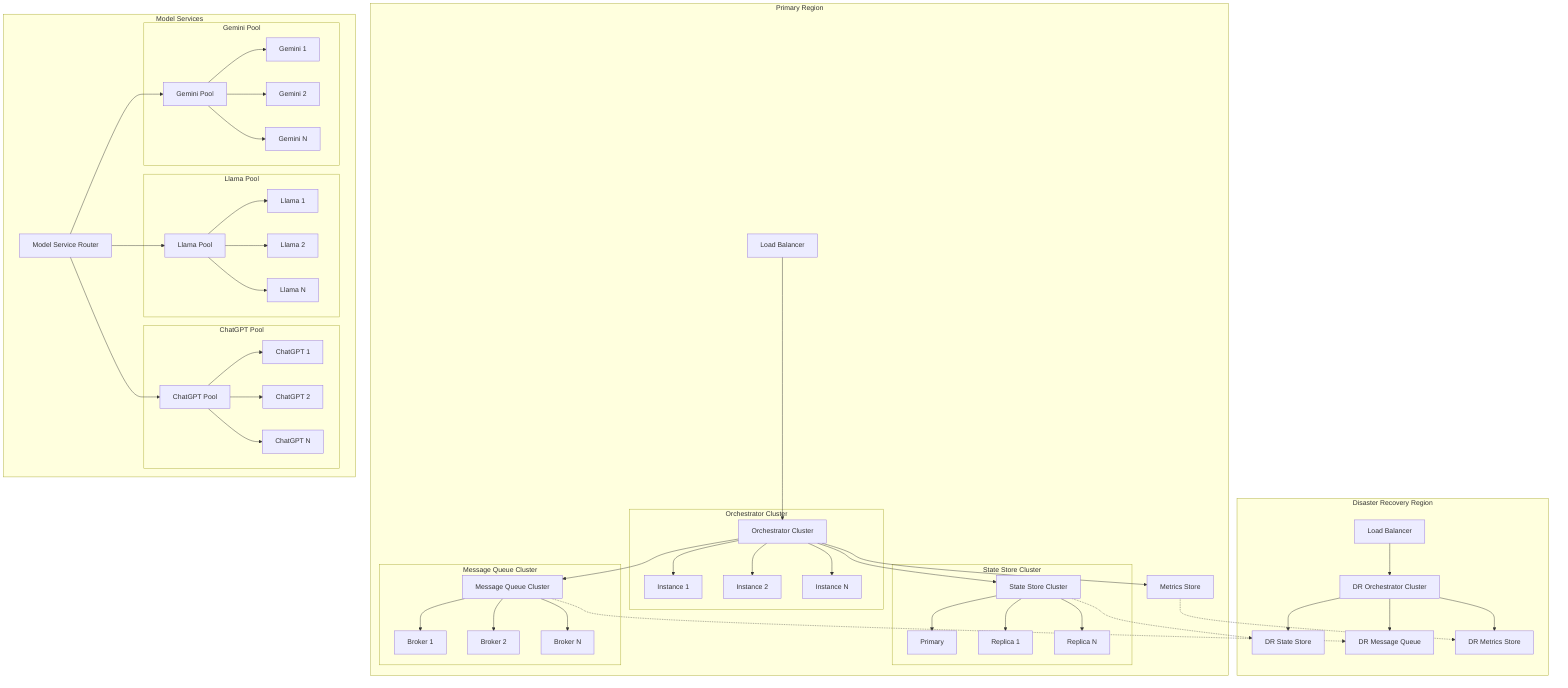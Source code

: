 flowchart TD
    subgraph "Primary Region"
        LB1[Load Balancer] --> ORC1[Orchestrator Cluster]
        ORC1 --> SS1[State Store Cluster]
        ORC1 --> MQ1[Message Queue Cluster]
        ORC1 --> MS1[Metrics Store]

        subgraph "Orchestrator Cluster"
            ORC1 --> OI1[Instance 1]
            ORC1 --> OI2[Instance 2]
            ORC1 --> OI3[Instance N]
        end

        subgraph "State Store Cluster"
            SS1 --> SS1_1[Primary]
            SS1 --> SS1_2[Replica 1]
            SS1 --> SS1_3[Replica N]
        end

        subgraph "Message Queue Cluster"
            MQ1 --> MQ1_1[Broker 1]
            MQ1 --> MQ1_2[Broker 2]
            MQ1 --> MQ1_3[Broker N]
        end
    end

    subgraph "Disaster Recovery Region"
        LB2[Load Balancer] --> ORC2[DR Orchestrator Cluster]
        ORC2 --> SS2[DR State Store]
        ORC2 --> MQ2[DR Message Queue]
        ORC2 --> MS2[DR Metrics Store]
    end

    subgraph "Model Services"
        MS[Model Service Router]
        MS --> L1[Llama Pool]
        MS --> C1[ChatGPT Pool]
        MS --> G1[Gemini Pool]

        subgraph "Llama Pool"
            L1 --> LL1[Llama 1]
            L1 --> LL2[Llama 2]
            L1 --> LL3[Llama N]
        end

        subgraph "ChatGPT Pool"
            C1 --> CG1[ChatGPT 1]
            C1 --> CG2[ChatGPT 2]
            C1 --> CG3[ChatGPT N]
        end

        subgraph "Gemini Pool"
            G1 --> GM1[Gemini 1]
            G1 --> GM2[Gemini 2]
            G1 --> GM3[Gemini N]
        end
    end

    SS1 -.-> SS2
    MQ1 -.-> MQ2
    MS1 -.-> MS2